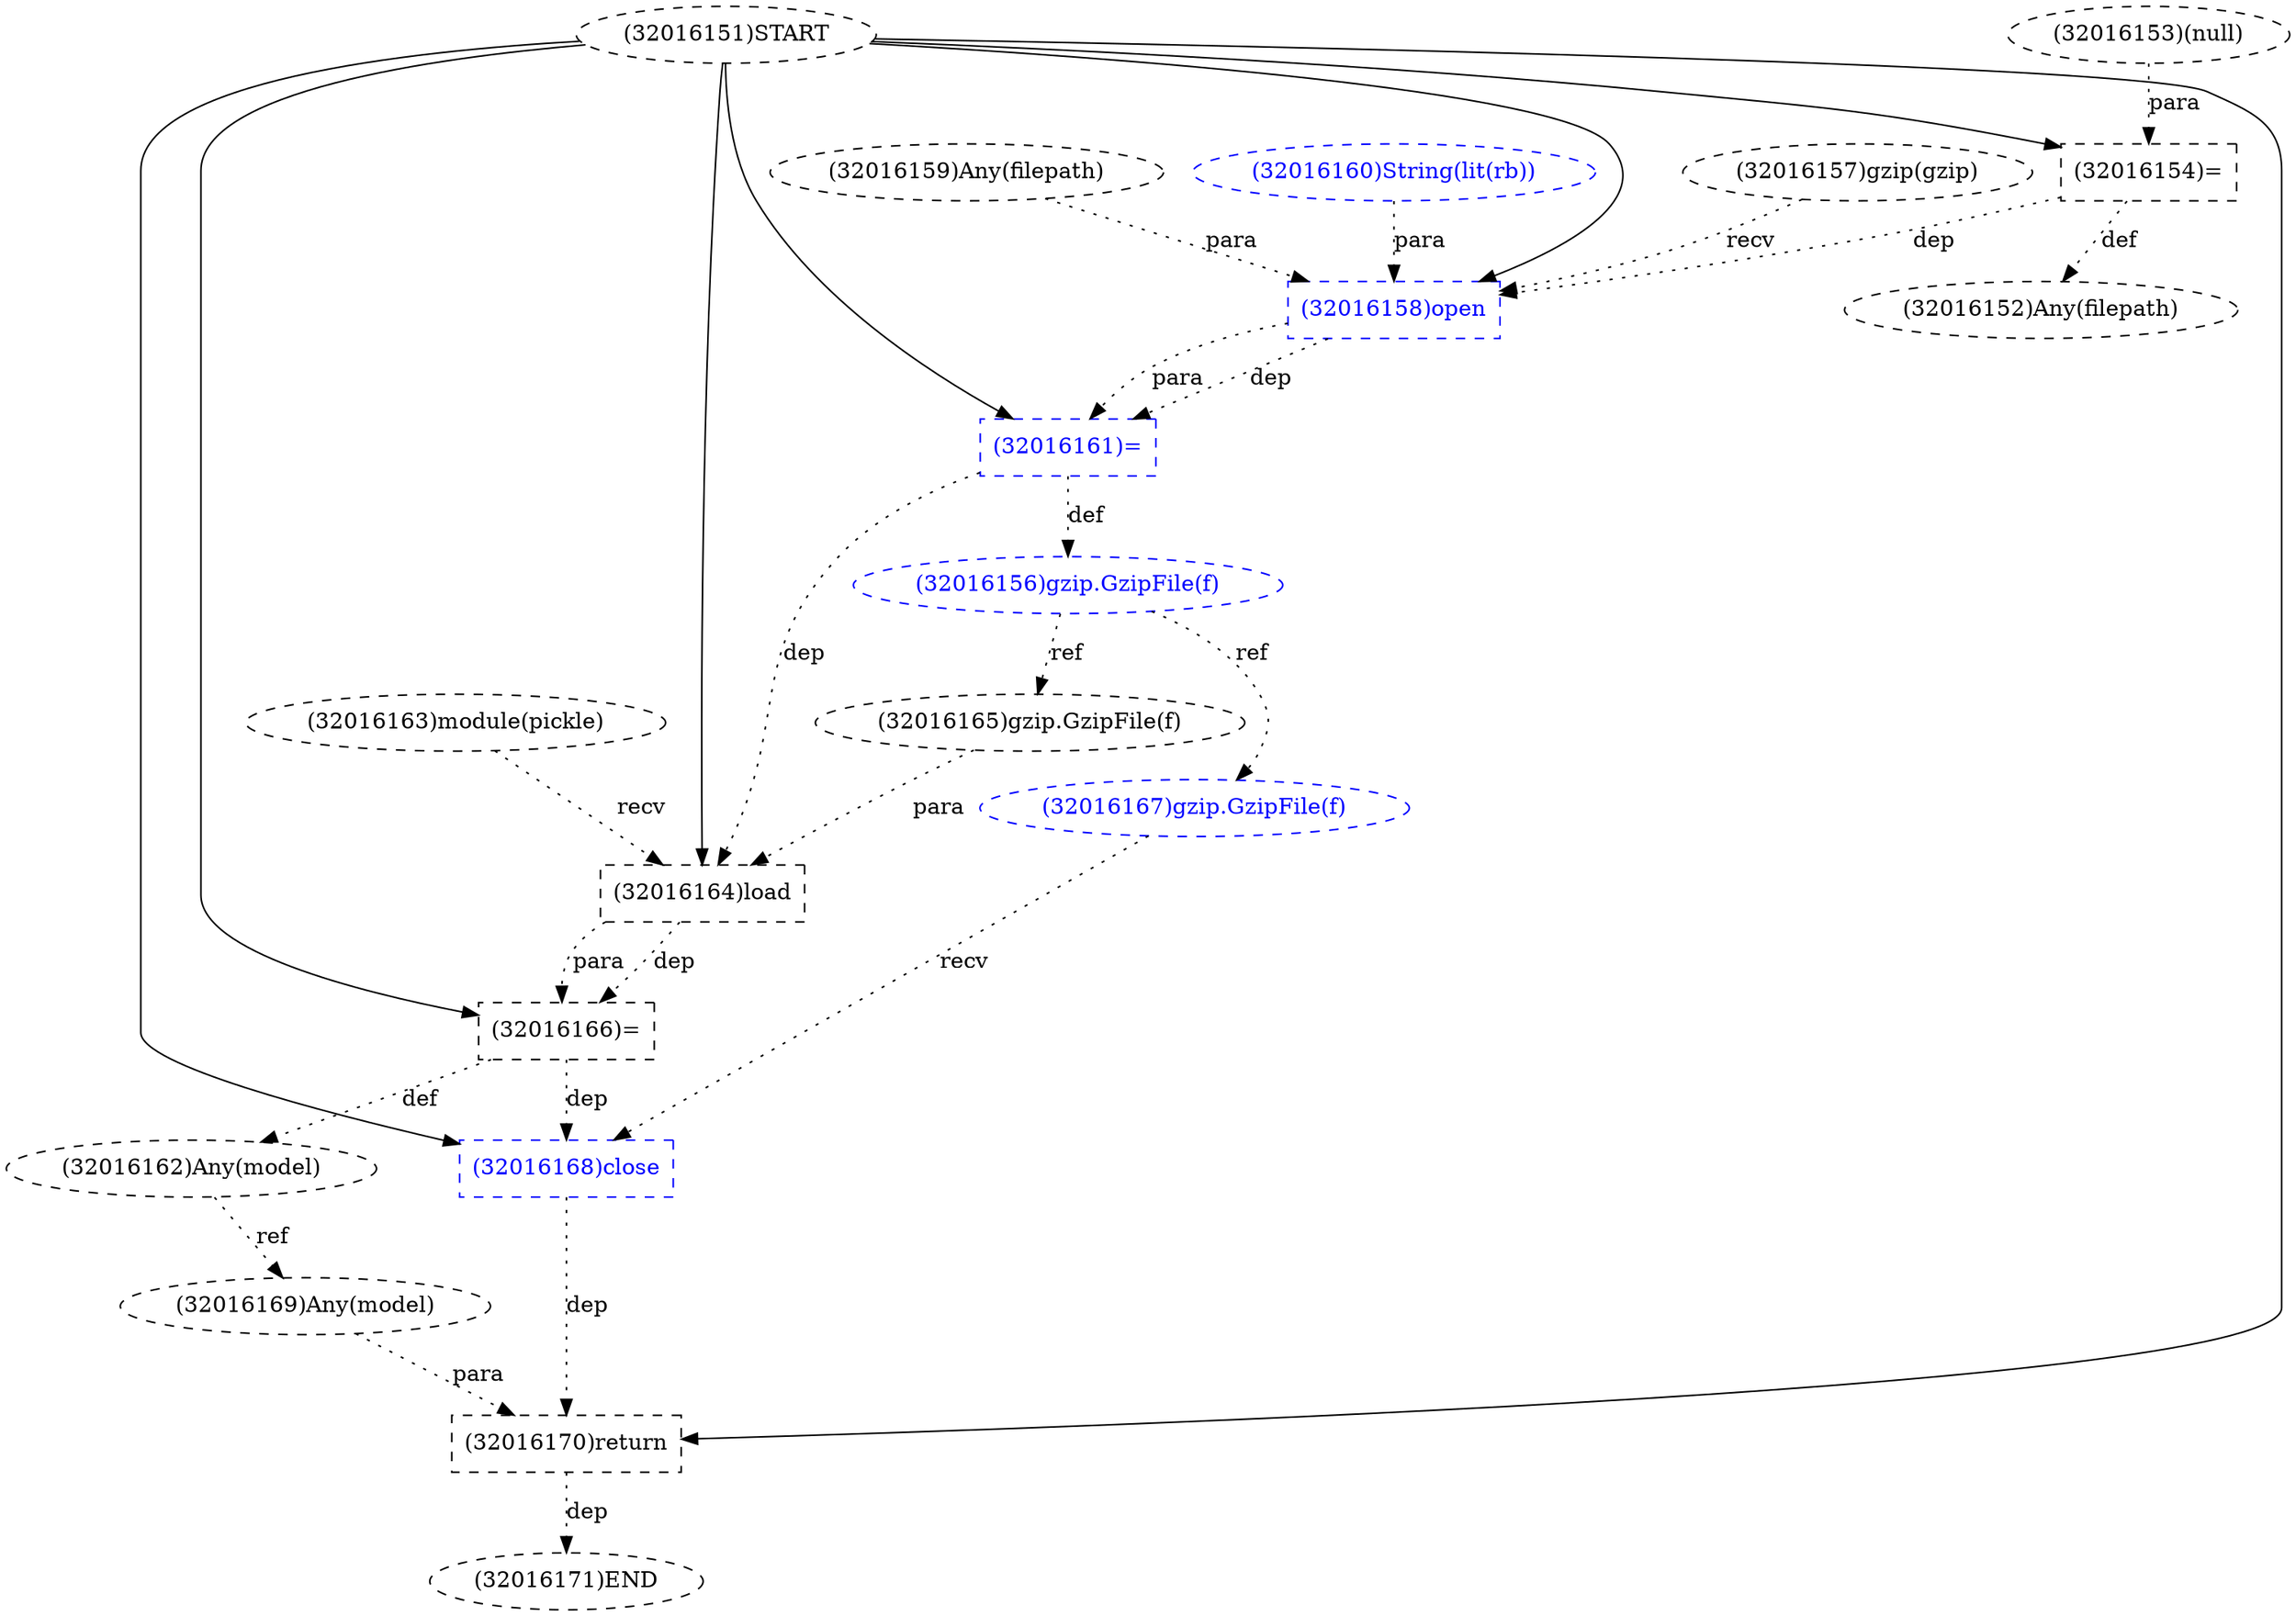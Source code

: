 digraph G {
1 [label="(32016163)module(pickle)" shape=ellipse style=dashed]
2 [label="(32016154)=" shape=box style=dashed]
3 [label="(32016170)return" shape=box style=dashed]
4 [label="(32016153)(null)" shape=ellipse style=dashed]
5 [label="(32016160)String(lit(rb))" shape=ellipse style=dashed color=blue fontcolor=blue]
6 [label="(32016151)START" style=dashed]
7 [label="(32016156)gzip.GzipFile(f)" shape=ellipse style=dashed color=blue fontcolor=blue]
8 [label="(32016157)gzip(gzip)" shape=ellipse style=dashed]
9 [label="(32016165)gzip.GzipFile(f)" shape=ellipse style=dashed]
10 [label="(32016166)=" shape=box style=dashed]
11 [label="(32016171)END" style=dashed]
12 [label="(32016164)load" shape=box style=dashed]
13 [label="(32016158)open" shape=box style=dashed color=blue fontcolor=blue]
14 [label="(32016161)=" shape=box style=dashed color=blue fontcolor=blue]
15 [label="(32016168)close" shape=box style=dashed color=blue fontcolor=blue]
16 [label="(32016152)Any(filepath)" shape=ellipse style=dashed]
17 [label="(32016159)Any(filepath)" shape=ellipse style=dashed]
18 [label="(32016162)Any(model)" shape=ellipse style=dashed]
19 [label="(32016169)Any(model)" shape=ellipse style=dashed]
20 [label="(32016167)gzip.GzipFile(f)" shape=ellipse style=dashed color=blue fontcolor=blue]
6 -> 2 [label="" style=solid];
4 -> 2 [label="para" style=dotted];
6 -> 3 [label="" style=solid];
19 -> 3 [label="para" style=dotted];
15 -> 3 [label="dep" style=dotted];
14 -> 7 [label="def" style=dotted];
7 -> 9 [label="ref" style=dotted];
6 -> 10 [label="" style=solid];
12 -> 10 [label="dep" style=dotted];
12 -> 10 [label="para" style=dotted];
3 -> 11 [label="dep" style=dotted];
6 -> 12 [label="" style=solid];
1 -> 12 [label="recv" style=dotted];
9 -> 12 [label="para" style=dotted];
14 -> 12 [label="dep" style=dotted];
6 -> 13 [label="" style=solid];
8 -> 13 [label="recv" style=dotted];
17 -> 13 [label="para" style=dotted];
5 -> 13 [label="para" style=dotted];
2 -> 13 [label="dep" style=dotted];
6 -> 14 [label="" style=solid];
13 -> 14 [label="dep" style=dotted];
13 -> 14 [label="para" style=dotted];
6 -> 15 [label="" style=solid];
20 -> 15 [label="recv" style=dotted];
10 -> 15 [label="dep" style=dotted];
2 -> 16 [label="def" style=dotted];
10 -> 18 [label="def" style=dotted];
18 -> 19 [label="ref" style=dotted];
7 -> 20 [label="ref" style=dotted];
}